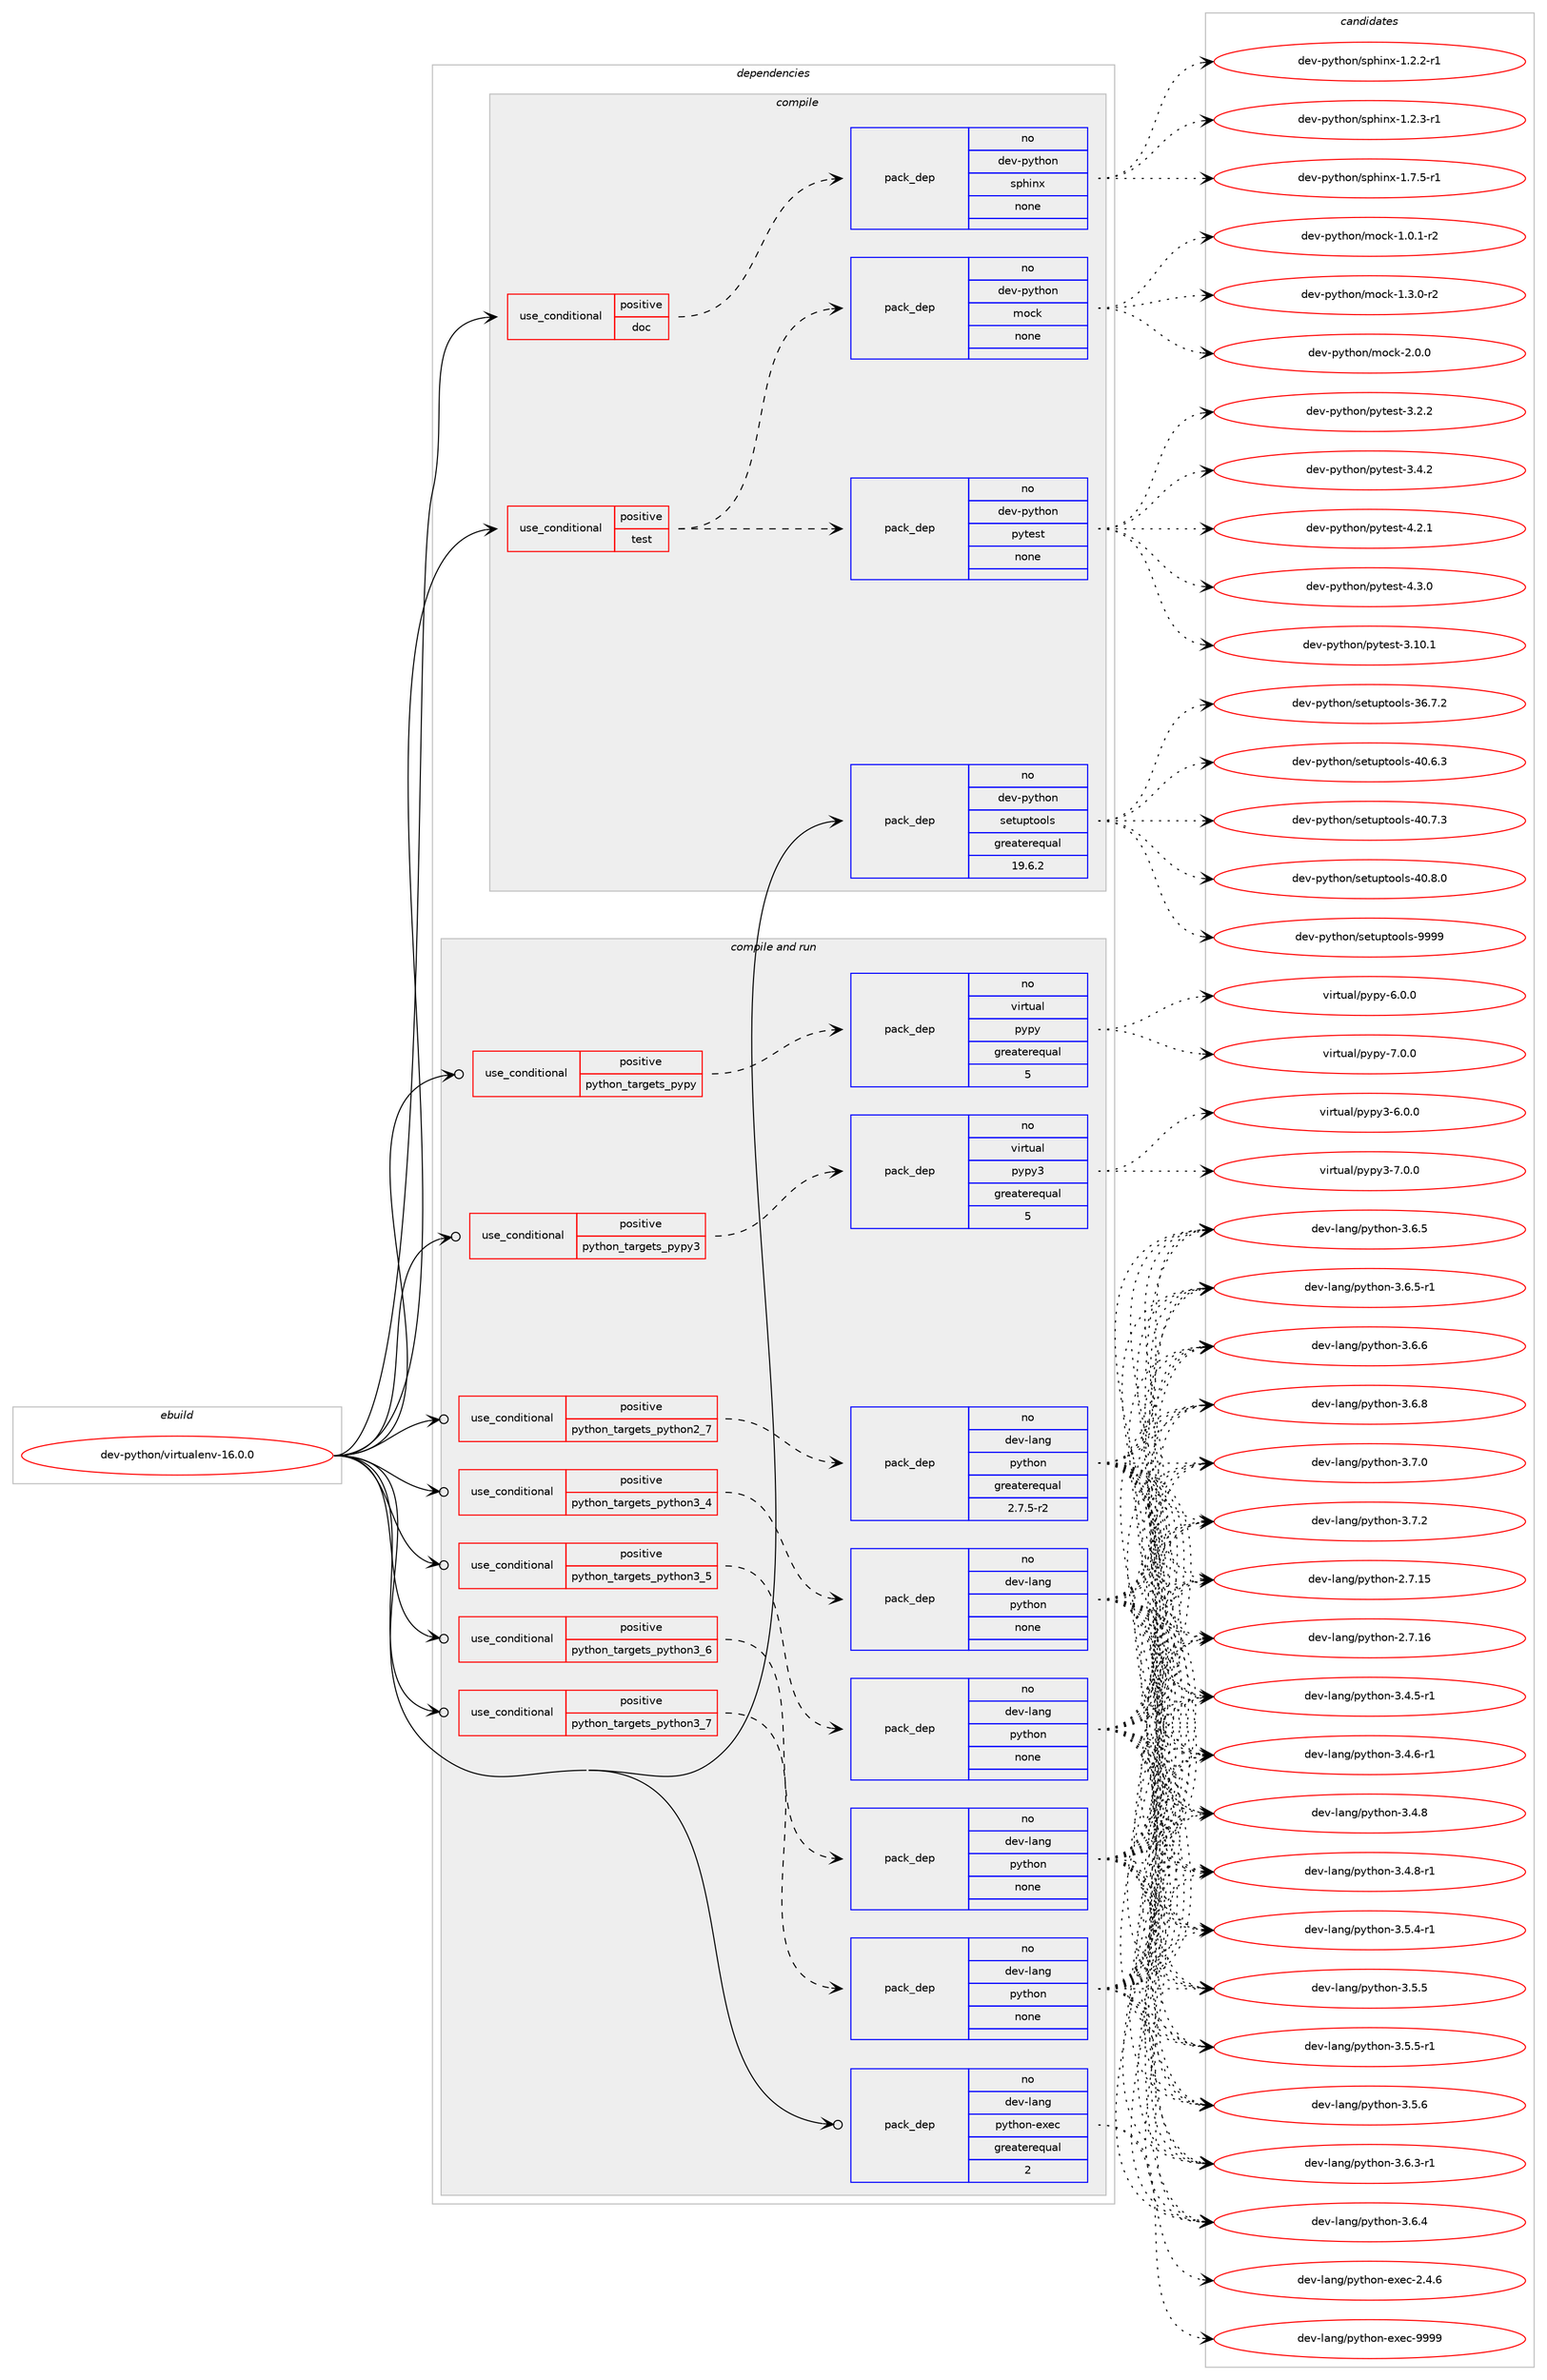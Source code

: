 digraph prolog {

# *************
# Graph options
# *************

newrank=true;
concentrate=true;
compound=true;
graph [rankdir=LR,fontname=Helvetica,fontsize=10,ranksep=1.5];#, ranksep=2.5, nodesep=0.2];
edge  [arrowhead=vee];
node  [fontname=Helvetica,fontsize=10];

# **********
# The ebuild
# **********

subgraph cluster_leftcol {
color=gray;
rank=same;
label=<<i>ebuild</i>>;
id [label="dev-python/virtualenv-16.0.0", color=red, width=4, href="../dev-python/virtualenv-16.0.0.svg"];
}

# ****************
# The dependencies
# ****************

subgraph cluster_midcol {
color=gray;
label=<<i>dependencies</i>>;
subgraph cluster_compile {
fillcolor="#eeeeee";
style=filled;
label=<<i>compile</i>>;
subgraph cond386501 {
dependency1447057 [label=<<TABLE BORDER="0" CELLBORDER="1" CELLSPACING="0" CELLPADDING="4"><TR><TD ROWSPAN="3" CELLPADDING="10">use_conditional</TD></TR><TR><TD>positive</TD></TR><TR><TD>doc</TD></TR></TABLE>>, shape=none, color=red];
subgraph pack1037186 {
dependency1447058 [label=<<TABLE BORDER="0" CELLBORDER="1" CELLSPACING="0" CELLPADDING="4" WIDTH="220"><TR><TD ROWSPAN="6" CELLPADDING="30">pack_dep</TD></TR><TR><TD WIDTH="110">no</TD></TR><TR><TD>dev-python</TD></TR><TR><TD>sphinx</TD></TR><TR><TD>none</TD></TR><TR><TD></TD></TR></TABLE>>, shape=none, color=blue];
}
dependency1447057:e -> dependency1447058:w [weight=20,style="dashed",arrowhead="vee"];
}
id:e -> dependency1447057:w [weight=20,style="solid",arrowhead="vee"];
subgraph cond386502 {
dependency1447059 [label=<<TABLE BORDER="0" CELLBORDER="1" CELLSPACING="0" CELLPADDING="4"><TR><TD ROWSPAN="3" CELLPADDING="10">use_conditional</TD></TR><TR><TD>positive</TD></TR><TR><TD>test</TD></TR></TABLE>>, shape=none, color=red];
subgraph pack1037187 {
dependency1447060 [label=<<TABLE BORDER="0" CELLBORDER="1" CELLSPACING="0" CELLPADDING="4" WIDTH="220"><TR><TD ROWSPAN="6" CELLPADDING="30">pack_dep</TD></TR><TR><TD WIDTH="110">no</TD></TR><TR><TD>dev-python</TD></TR><TR><TD>mock</TD></TR><TR><TD>none</TD></TR><TR><TD></TD></TR></TABLE>>, shape=none, color=blue];
}
dependency1447059:e -> dependency1447060:w [weight=20,style="dashed",arrowhead="vee"];
subgraph pack1037188 {
dependency1447061 [label=<<TABLE BORDER="0" CELLBORDER="1" CELLSPACING="0" CELLPADDING="4" WIDTH="220"><TR><TD ROWSPAN="6" CELLPADDING="30">pack_dep</TD></TR><TR><TD WIDTH="110">no</TD></TR><TR><TD>dev-python</TD></TR><TR><TD>pytest</TD></TR><TR><TD>none</TD></TR><TR><TD></TD></TR></TABLE>>, shape=none, color=blue];
}
dependency1447059:e -> dependency1447061:w [weight=20,style="dashed",arrowhead="vee"];
}
id:e -> dependency1447059:w [weight=20,style="solid",arrowhead="vee"];
subgraph pack1037189 {
dependency1447062 [label=<<TABLE BORDER="0" CELLBORDER="1" CELLSPACING="0" CELLPADDING="4" WIDTH="220"><TR><TD ROWSPAN="6" CELLPADDING="30">pack_dep</TD></TR><TR><TD WIDTH="110">no</TD></TR><TR><TD>dev-python</TD></TR><TR><TD>setuptools</TD></TR><TR><TD>greaterequal</TD></TR><TR><TD>19.6.2</TD></TR></TABLE>>, shape=none, color=blue];
}
id:e -> dependency1447062:w [weight=20,style="solid",arrowhead="vee"];
}
subgraph cluster_compileandrun {
fillcolor="#eeeeee";
style=filled;
label=<<i>compile and run</i>>;
subgraph cond386503 {
dependency1447063 [label=<<TABLE BORDER="0" CELLBORDER="1" CELLSPACING="0" CELLPADDING="4"><TR><TD ROWSPAN="3" CELLPADDING="10">use_conditional</TD></TR><TR><TD>positive</TD></TR><TR><TD>python_targets_pypy</TD></TR></TABLE>>, shape=none, color=red];
subgraph pack1037190 {
dependency1447064 [label=<<TABLE BORDER="0" CELLBORDER="1" CELLSPACING="0" CELLPADDING="4" WIDTH="220"><TR><TD ROWSPAN="6" CELLPADDING="30">pack_dep</TD></TR><TR><TD WIDTH="110">no</TD></TR><TR><TD>virtual</TD></TR><TR><TD>pypy</TD></TR><TR><TD>greaterequal</TD></TR><TR><TD>5</TD></TR></TABLE>>, shape=none, color=blue];
}
dependency1447063:e -> dependency1447064:w [weight=20,style="dashed",arrowhead="vee"];
}
id:e -> dependency1447063:w [weight=20,style="solid",arrowhead="odotvee"];
subgraph cond386504 {
dependency1447065 [label=<<TABLE BORDER="0" CELLBORDER="1" CELLSPACING="0" CELLPADDING="4"><TR><TD ROWSPAN="3" CELLPADDING="10">use_conditional</TD></TR><TR><TD>positive</TD></TR><TR><TD>python_targets_pypy3</TD></TR></TABLE>>, shape=none, color=red];
subgraph pack1037191 {
dependency1447066 [label=<<TABLE BORDER="0" CELLBORDER="1" CELLSPACING="0" CELLPADDING="4" WIDTH="220"><TR><TD ROWSPAN="6" CELLPADDING="30">pack_dep</TD></TR><TR><TD WIDTH="110">no</TD></TR><TR><TD>virtual</TD></TR><TR><TD>pypy3</TD></TR><TR><TD>greaterequal</TD></TR><TR><TD>5</TD></TR></TABLE>>, shape=none, color=blue];
}
dependency1447065:e -> dependency1447066:w [weight=20,style="dashed",arrowhead="vee"];
}
id:e -> dependency1447065:w [weight=20,style="solid",arrowhead="odotvee"];
subgraph cond386505 {
dependency1447067 [label=<<TABLE BORDER="0" CELLBORDER="1" CELLSPACING="0" CELLPADDING="4"><TR><TD ROWSPAN="3" CELLPADDING="10">use_conditional</TD></TR><TR><TD>positive</TD></TR><TR><TD>python_targets_python2_7</TD></TR></TABLE>>, shape=none, color=red];
subgraph pack1037192 {
dependency1447068 [label=<<TABLE BORDER="0" CELLBORDER="1" CELLSPACING="0" CELLPADDING="4" WIDTH="220"><TR><TD ROWSPAN="6" CELLPADDING="30">pack_dep</TD></TR><TR><TD WIDTH="110">no</TD></TR><TR><TD>dev-lang</TD></TR><TR><TD>python</TD></TR><TR><TD>greaterequal</TD></TR><TR><TD>2.7.5-r2</TD></TR></TABLE>>, shape=none, color=blue];
}
dependency1447067:e -> dependency1447068:w [weight=20,style="dashed",arrowhead="vee"];
}
id:e -> dependency1447067:w [weight=20,style="solid",arrowhead="odotvee"];
subgraph cond386506 {
dependency1447069 [label=<<TABLE BORDER="0" CELLBORDER="1" CELLSPACING="0" CELLPADDING="4"><TR><TD ROWSPAN="3" CELLPADDING="10">use_conditional</TD></TR><TR><TD>positive</TD></TR><TR><TD>python_targets_python3_4</TD></TR></TABLE>>, shape=none, color=red];
subgraph pack1037193 {
dependency1447070 [label=<<TABLE BORDER="0" CELLBORDER="1" CELLSPACING="0" CELLPADDING="4" WIDTH="220"><TR><TD ROWSPAN="6" CELLPADDING="30">pack_dep</TD></TR><TR><TD WIDTH="110">no</TD></TR><TR><TD>dev-lang</TD></TR><TR><TD>python</TD></TR><TR><TD>none</TD></TR><TR><TD></TD></TR></TABLE>>, shape=none, color=blue];
}
dependency1447069:e -> dependency1447070:w [weight=20,style="dashed",arrowhead="vee"];
}
id:e -> dependency1447069:w [weight=20,style="solid",arrowhead="odotvee"];
subgraph cond386507 {
dependency1447071 [label=<<TABLE BORDER="0" CELLBORDER="1" CELLSPACING="0" CELLPADDING="4"><TR><TD ROWSPAN="3" CELLPADDING="10">use_conditional</TD></TR><TR><TD>positive</TD></TR><TR><TD>python_targets_python3_5</TD></TR></TABLE>>, shape=none, color=red];
subgraph pack1037194 {
dependency1447072 [label=<<TABLE BORDER="0" CELLBORDER="1" CELLSPACING="0" CELLPADDING="4" WIDTH="220"><TR><TD ROWSPAN="6" CELLPADDING="30">pack_dep</TD></TR><TR><TD WIDTH="110">no</TD></TR><TR><TD>dev-lang</TD></TR><TR><TD>python</TD></TR><TR><TD>none</TD></TR><TR><TD></TD></TR></TABLE>>, shape=none, color=blue];
}
dependency1447071:e -> dependency1447072:w [weight=20,style="dashed",arrowhead="vee"];
}
id:e -> dependency1447071:w [weight=20,style="solid",arrowhead="odotvee"];
subgraph cond386508 {
dependency1447073 [label=<<TABLE BORDER="0" CELLBORDER="1" CELLSPACING="0" CELLPADDING="4"><TR><TD ROWSPAN="3" CELLPADDING="10">use_conditional</TD></TR><TR><TD>positive</TD></TR><TR><TD>python_targets_python3_6</TD></TR></TABLE>>, shape=none, color=red];
subgraph pack1037195 {
dependency1447074 [label=<<TABLE BORDER="0" CELLBORDER="1" CELLSPACING="0" CELLPADDING="4" WIDTH="220"><TR><TD ROWSPAN="6" CELLPADDING="30">pack_dep</TD></TR><TR><TD WIDTH="110">no</TD></TR><TR><TD>dev-lang</TD></TR><TR><TD>python</TD></TR><TR><TD>none</TD></TR><TR><TD></TD></TR></TABLE>>, shape=none, color=blue];
}
dependency1447073:e -> dependency1447074:w [weight=20,style="dashed",arrowhead="vee"];
}
id:e -> dependency1447073:w [weight=20,style="solid",arrowhead="odotvee"];
subgraph cond386509 {
dependency1447075 [label=<<TABLE BORDER="0" CELLBORDER="1" CELLSPACING="0" CELLPADDING="4"><TR><TD ROWSPAN="3" CELLPADDING="10">use_conditional</TD></TR><TR><TD>positive</TD></TR><TR><TD>python_targets_python3_7</TD></TR></TABLE>>, shape=none, color=red];
subgraph pack1037196 {
dependency1447076 [label=<<TABLE BORDER="0" CELLBORDER="1" CELLSPACING="0" CELLPADDING="4" WIDTH="220"><TR><TD ROWSPAN="6" CELLPADDING="30">pack_dep</TD></TR><TR><TD WIDTH="110">no</TD></TR><TR><TD>dev-lang</TD></TR><TR><TD>python</TD></TR><TR><TD>none</TD></TR><TR><TD></TD></TR></TABLE>>, shape=none, color=blue];
}
dependency1447075:e -> dependency1447076:w [weight=20,style="dashed",arrowhead="vee"];
}
id:e -> dependency1447075:w [weight=20,style="solid",arrowhead="odotvee"];
subgraph pack1037197 {
dependency1447077 [label=<<TABLE BORDER="0" CELLBORDER="1" CELLSPACING="0" CELLPADDING="4" WIDTH="220"><TR><TD ROWSPAN="6" CELLPADDING="30">pack_dep</TD></TR><TR><TD WIDTH="110">no</TD></TR><TR><TD>dev-lang</TD></TR><TR><TD>python-exec</TD></TR><TR><TD>greaterequal</TD></TR><TR><TD>2</TD></TR></TABLE>>, shape=none, color=blue];
}
id:e -> dependency1447077:w [weight=20,style="solid",arrowhead="odotvee"];
}
subgraph cluster_run {
fillcolor="#eeeeee";
style=filled;
label=<<i>run</i>>;
}
}

# **************
# The candidates
# **************

subgraph cluster_choices {
rank=same;
color=gray;
label=<<i>candidates</i>>;

subgraph choice1037186 {
color=black;
nodesep=1;
choice10010111845112121116104111110471151121041051101204549465046504511449 [label="dev-python/sphinx-1.2.2-r1", color=red, width=4,href="../dev-python/sphinx-1.2.2-r1.svg"];
choice10010111845112121116104111110471151121041051101204549465046514511449 [label="dev-python/sphinx-1.2.3-r1", color=red, width=4,href="../dev-python/sphinx-1.2.3-r1.svg"];
choice10010111845112121116104111110471151121041051101204549465546534511449 [label="dev-python/sphinx-1.7.5-r1", color=red, width=4,href="../dev-python/sphinx-1.7.5-r1.svg"];
dependency1447058:e -> choice10010111845112121116104111110471151121041051101204549465046504511449:w [style=dotted,weight="100"];
dependency1447058:e -> choice10010111845112121116104111110471151121041051101204549465046514511449:w [style=dotted,weight="100"];
dependency1447058:e -> choice10010111845112121116104111110471151121041051101204549465546534511449:w [style=dotted,weight="100"];
}
subgraph choice1037187 {
color=black;
nodesep=1;
choice1001011184511212111610411111047109111991074549464846494511450 [label="dev-python/mock-1.0.1-r2", color=red, width=4,href="../dev-python/mock-1.0.1-r2.svg"];
choice1001011184511212111610411111047109111991074549465146484511450 [label="dev-python/mock-1.3.0-r2", color=red, width=4,href="../dev-python/mock-1.3.0-r2.svg"];
choice100101118451121211161041111104710911199107455046484648 [label="dev-python/mock-2.0.0", color=red, width=4,href="../dev-python/mock-2.0.0.svg"];
dependency1447060:e -> choice1001011184511212111610411111047109111991074549464846494511450:w [style=dotted,weight="100"];
dependency1447060:e -> choice1001011184511212111610411111047109111991074549465146484511450:w [style=dotted,weight="100"];
dependency1447060:e -> choice100101118451121211161041111104710911199107455046484648:w [style=dotted,weight="100"];
}
subgraph choice1037188 {
color=black;
nodesep=1;
choice100101118451121211161041111104711212111610111511645514649484649 [label="dev-python/pytest-3.10.1", color=red, width=4,href="../dev-python/pytest-3.10.1.svg"];
choice1001011184511212111610411111047112121116101115116455146504650 [label="dev-python/pytest-3.2.2", color=red, width=4,href="../dev-python/pytest-3.2.2.svg"];
choice1001011184511212111610411111047112121116101115116455146524650 [label="dev-python/pytest-3.4.2", color=red, width=4,href="../dev-python/pytest-3.4.2.svg"];
choice1001011184511212111610411111047112121116101115116455246504649 [label="dev-python/pytest-4.2.1", color=red, width=4,href="../dev-python/pytest-4.2.1.svg"];
choice1001011184511212111610411111047112121116101115116455246514648 [label="dev-python/pytest-4.3.0", color=red, width=4,href="../dev-python/pytest-4.3.0.svg"];
dependency1447061:e -> choice100101118451121211161041111104711212111610111511645514649484649:w [style=dotted,weight="100"];
dependency1447061:e -> choice1001011184511212111610411111047112121116101115116455146504650:w [style=dotted,weight="100"];
dependency1447061:e -> choice1001011184511212111610411111047112121116101115116455146524650:w [style=dotted,weight="100"];
dependency1447061:e -> choice1001011184511212111610411111047112121116101115116455246504649:w [style=dotted,weight="100"];
dependency1447061:e -> choice1001011184511212111610411111047112121116101115116455246514648:w [style=dotted,weight="100"];
}
subgraph choice1037189 {
color=black;
nodesep=1;
choice100101118451121211161041111104711510111611711211611111110811545515446554650 [label="dev-python/setuptools-36.7.2", color=red, width=4,href="../dev-python/setuptools-36.7.2.svg"];
choice100101118451121211161041111104711510111611711211611111110811545524846544651 [label="dev-python/setuptools-40.6.3", color=red, width=4,href="../dev-python/setuptools-40.6.3.svg"];
choice100101118451121211161041111104711510111611711211611111110811545524846554651 [label="dev-python/setuptools-40.7.3", color=red, width=4,href="../dev-python/setuptools-40.7.3.svg"];
choice100101118451121211161041111104711510111611711211611111110811545524846564648 [label="dev-python/setuptools-40.8.0", color=red, width=4,href="../dev-python/setuptools-40.8.0.svg"];
choice10010111845112121116104111110471151011161171121161111111081154557575757 [label="dev-python/setuptools-9999", color=red, width=4,href="../dev-python/setuptools-9999.svg"];
dependency1447062:e -> choice100101118451121211161041111104711510111611711211611111110811545515446554650:w [style=dotted,weight="100"];
dependency1447062:e -> choice100101118451121211161041111104711510111611711211611111110811545524846544651:w [style=dotted,weight="100"];
dependency1447062:e -> choice100101118451121211161041111104711510111611711211611111110811545524846554651:w [style=dotted,weight="100"];
dependency1447062:e -> choice100101118451121211161041111104711510111611711211611111110811545524846564648:w [style=dotted,weight="100"];
dependency1447062:e -> choice10010111845112121116104111110471151011161171121161111111081154557575757:w [style=dotted,weight="100"];
}
subgraph choice1037190 {
color=black;
nodesep=1;
choice1181051141161179710847112121112121455446484648 [label="virtual/pypy-6.0.0", color=red, width=4,href="../virtual/pypy-6.0.0.svg"];
choice1181051141161179710847112121112121455546484648 [label="virtual/pypy-7.0.0", color=red, width=4,href="../virtual/pypy-7.0.0.svg"];
dependency1447064:e -> choice1181051141161179710847112121112121455446484648:w [style=dotted,weight="100"];
dependency1447064:e -> choice1181051141161179710847112121112121455546484648:w [style=dotted,weight="100"];
}
subgraph choice1037191 {
color=black;
nodesep=1;
choice118105114116117971084711212111212151455446484648 [label="virtual/pypy3-6.0.0", color=red, width=4,href="../virtual/pypy3-6.0.0.svg"];
choice118105114116117971084711212111212151455546484648 [label="virtual/pypy3-7.0.0", color=red, width=4,href="../virtual/pypy3-7.0.0.svg"];
dependency1447066:e -> choice118105114116117971084711212111212151455446484648:w [style=dotted,weight="100"];
dependency1447066:e -> choice118105114116117971084711212111212151455546484648:w [style=dotted,weight="100"];
}
subgraph choice1037192 {
color=black;
nodesep=1;
choice10010111845108971101034711212111610411111045504655464953 [label="dev-lang/python-2.7.15", color=red, width=4,href="../dev-lang/python-2.7.15.svg"];
choice10010111845108971101034711212111610411111045504655464954 [label="dev-lang/python-2.7.16", color=red, width=4,href="../dev-lang/python-2.7.16.svg"];
choice1001011184510897110103471121211161041111104551465246534511449 [label="dev-lang/python-3.4.5-r1", color=red, width=4,href="../dev-lang/python-3.4.5-r1.svg"];
choice1001011184510897110103471121211161041111104551465246544511449 [label="dev-lang/python-3.4.6-r1", color=red, width=4,href="../dev-lang/python-3.4.6-r1.svg"];
choice100101118451089711010347112121116104111110455146524656 [label="dev-lang/python-3.4.8", color=red, width=4,href="../dev-lang/python-3.4.8.svg"];
choice1001011184510897110103471121211161041111104551465246564511449 [label="dev-lang/python-3.4.8-r1", color=red, width=4,href="../dev-lang/python-3.4.8-r1.svg"];
choice1001011184510897110103471121211161041111104551465346524511449 [label="dev-lang/python-3.5.4-r1", color=red, width=4,href="../dev-lang/python-3.5.4-r1.svg"];
choice100101118451089711010347112121116104111110455146534653 [label="dev-lang/python-3.5.5", color=red, width=4,href="../dev-lang/python-3.5.5.svg"];
choice1001011184510897110103471121211161041111104551465346534511449 [label="dev-lang/python-3.5.5-r1", color=red, width=4,href="../dev-lang/python-3.5.5-r1.svg"];
choice100101118451089711010347112121116104111110455146534654 [label="dev-lang/python-3.5.6", color=red, width=4,href="../dev-lang/python-3.5.6.svg"];
choice1001011184510897110103471121211161041111104551465446514511449 [label="dev-lang/python-3.6.3-r1", color=red, width=4,href="../dev-lang/python-3.6.3-r1.svg"];
choice100101118451089711010347112121116104111110455146544652 [label="dev-lang/python-3.6.4", color=red, width=4,href="../dev-lang/python-3.6.4.svg"];
choice100101118451089711010347112121116104111110455146544653 [label="dev-lang/python-3.6.5", color=red, width=4,href="../dev-lang/python-3.6.5.svg"];
choice1001011184510897110103471121211161041111104551465446534511449 [label="dev-lang/python-3.6.5-r1", color=red, width=4,href="../dev-lang/python-3.6.5-r1.svg"];
choice100101118451089711010347112121116104111110455146544654 [label="dev-lang/python-3.6.6", color=red, width=4,href="../dev-lang/python-3.6.6.svg"];
choice100101118451089711010347112121116104111110455146544656 [label="dev-lang/python-3.6.8", color=red, width=4,href="../dev-lang/python-3.6.8.svg"];
choice100101118451089711010347112121116104111110455146554648 [label="dev-lang/python-3.7.0", color=red, width=4,href="../dev-lang/python-3.7.0.svg"];
choice100101118451089711010347112121116104111110455146554650 [label="dev-lang/python-3.7.2", color=red, width=4,href="../dev-lang/python-3.7.2.svg"];
dependency1447068:e -> choice10010111845108971101034711212111610411111045504655464953:w [style=dotted,weight="100"];
dependency1447068:e -> choice10010111845108971101034711212111610411111045504655464954:w [style=dotted,weight="100"];
dependency1447068:e -> choice1001011184510897110103471121211161041111104551465246534511449:w [style=dotted,weight="100"];
dependency1447068:e -> choice1001011184510897110103471121211161041111104551465246544511449:w [style=dotted,weight="100"];
dependency1447068:e -> choice100101118451089711010347112121116104111110455146524656:w [style=dotted,weight="100"];
dependency1447068:e -> choice1001011184510897110103471121211161041111104551465246564511449:w [style=dotted,weight="100"];
dependency1447068:e -> choice1001011184510897110103471121211161041111104551465346524511449:w [style=dotted,weight="100"];
dependency1447068:e -> choice100101118451089711010347112121116104111110455146534653:w [style=dotted,weight="100"];
dependency1447068:e -> choice1001011184510897110103471121211161041111104551465346534511449:w [style=dotted,weight="100"];
dependency1447068:e -> choice100101118451089711010347112121116104111110455146534654:w [style=dotted,weight="100"];
dependency1447068:e -> choice1001011184510897110103471121211161041111104551465446514511449:w [style=dotted,weight="100"];
dependency1447068:e -> choice100101118451089711010347112121116104111110455146544652:w [style=dotted,weight="100"];
dependency1447068:e -> choice100101118451089711010347112121116104111110455146544653:w [style=dotted,weight="100"];
dependency1447068:e -> choice1001011184510897110103471121211161041111104551465446534511449:w [style=dotted,weight="100"];
dependency1447068:e -> choice100101118451089711010347112121116104111110455146544654:w [style=dotted,weight="100"];
dependency1447068:e -> choice100101118451089711010347112121116104111110455146544656:w [style=dotted,weight="100"];
dependency1447068:e -> choice100101118451089711010347112121116104111110455146554648:w [style=dotted,weight="100"];
dependency1447068:e -> choice100101118451089711010347112121116104111110455146554650:w [style=dotted,weight="100"];
}
subgraph choice1037193 {
color=black;
nodesep=1;
choice10010111845108971101034711212111610411111045504655464953 [label="dev-lang/python-2.7.15", color=red, width=4,href="../dev-lang/python-2.7.15.svg"];
choice10010111845108971101034711212111610411111045504655464954 [label="dev-lang/python-2.7.16", color=red, width=4,href="../dev-lang/python-2.7.16.svg"];
choice1001011184510897110103471121211161041111104551465246534511449 [label="dev-lang/python-3.4.5-r1", color=red, width=4,href="../dev-lang/python-3.4.5-r1.svg"];
choice1001011184510897110103471121211161041111104551465246544511449 [label="dev-lang/python-3.4.6-r1", color=red, width=4,href="../dev-lang/python-3.4.6-r1.svg"];
choice100101118451089711010347112121116104111110455146524656 [label="dev-lang/python-3.4.8", color=red, width=4,href="../dev-lang/python-3.4.8.svg"];
choice1001011184510897110103471121211161041111104551465246564511449 [label="dev-lang/python-3.4.8-r1", color=red, width=4,href="../dev-lang/python-3.4.8-r1.svg"];
choice1001011184510897110103471121211161041111104551465346524511449 [label="dev-lang/python-3.5.4-r1", color=red, width=4,href="../dev-lang/python-3.5.4-r1.svg"];
choice100101118451089711010347112121116104111110455146534653 [label="dev-lang/python-3.5.5", color=red, width=4,href="../dev-lang/python-3.5.5.svg"];
choice1001011184510897110103471121211161041111104551465346534511449 [label="dev-lang/python-3.5.5-r1", color=red, width=4,href="../dev-lang/python-3.5.5-r1.svg"];
choice100101118451089711010347112121116104111110455146534654 [label="dev-lang/python-3.5.6", color=red, width=4,href="../dev-lang/python-3.5.6.svg"];
choice1001011184510897110103471121211161041111104551465446514511449 [label="dev-lang/python-3.6.3-r1", color=red, width=4,href="../dev-lang/python-3.6.3-r1.svg"];
choice100101118451089711010347112121116104111110455146544652 [label="dev-lang/python-3.6.4", color=red, width=4,href="../dev-lang/python-3.6.4.svg"];
choice100101118451089711010347112121116104111110455146544653 [label="dev-lang/python-3.6.5", color=red, width=4,href="../dev-lang/python-3.6.5.svg"];
choice1001011184510897110103471121211161041111104551465446534511449 [label="dev-lang/python-3.6.5-r1", color=red, width=4,href="../dev-lang/python-3.6.5-r1.svg"];
choice100101118451089711010347112121116104111110455146544654 [label="dev-lang/python-3.6.6", color=red, width=4,href="../dev-lang/python-3.6.6.svg"];
choice100101118451089711010347112121116104111110455146544656 [label="dev-lang/python-3.6.8", color=red, width=4,href="../dev-lang/python-3.6.8.svg"];
choice100101118451089711010347112121116104111110455146554648 [label="dev-lang/python-3.7.0", color=red, width=4,href="../dev-lang/python-3.7.0.svg"];
choice100101118451089711010347112121116104111110455146554650 [label="dev-lang/python-3.7.2", color=red, width=4,href="../dev-lang/python-3.7.2.svg"];
dependency1447070:e -> choice10010111845108971101034711212111610411111045504655464953:w [style=dotted,weight="100"];
dependency1447070:e -> choice10010111845108971101034711212111610411111045504655464954:w [style=dotted,weight="100"];
dependency1447070:e -> choice1001011184510897110103471121211161041111104551465246534511449:w [style=dotted,weight="100"];
dependency1447070:e -> choice1001011184510897110103471121211161041111104551465246544511449:w [style=dotted,weight="100"];
dependency1447070:e -> choice100101118451089711010347112121116104111110455146524656:w [style=dotted,weight="100"];
dependency1447070:e -> choice1001011184510897110103471121211161041111104551465246564511449:w [style=dotted,weight="100"];
dependency1447070:e -> choice1001011184510897110103471121211161041111104551465346524511449:w [style=dotted,weight="100"];
dependency1447070:e -> choice100101118451089711010347112121116104111110455146534653:w [style=dotted,weight="100"];
dependency1447070:e -> choice1001011184510897110103471121211161041111104551465346534511449:w [style=dotted,weight="100"];
dependency1447070:e -> choice100101118451089711010347112121116104111110455146534654:w [style=dotted,weight="100"];
dependency1447070:e -> choice1001011184510897110103471121211161041111104551465446514511449:w [style=dotted,weight="100"];
dependency1447070:e -> choice100101118451089711010347112121116104111110455146544652:w [style=dotted,weight="100"];
dependency1447070:e -> choice100101118451089711010347112121116104111110455146544653:w [style=dotted,weight="100"];
dependency1447070:e -> choice1001011184510897110103471121211161041111104551465446534511449:w [style=dotted,weight="100"];
dependency1447070:e -> choice100101118451089711010347112121116104111110455146544654:w [style=dotted,weight="100"];
dependency1447070:e -> choice100101118451089711010347112121116104111110455146544656:w [style=dotted,weight="100"];
dependency1447070:e -> choice100101118451089711010347112121116104111110455146554648:w [style=dotted,weight="100"];
dependency1447070:e -> choice100101118451089711010347112121116104111110455146554650:w [style=dotted,weight="100"];
}
subgraph choice1037194 {
color=black;
nodesep=1;
choice10010111845108971101034711212111610411111045504655464953 [label="dev-lang/python-2.7.15", color=red, width=4,href="../dev-lang/python-2.7.15.svg"];
choice10010111845108971101034711212111610411111045504655464954 [label="dev-lang/python-2.7.16", color=red, width=4,href="../dev-lang/python-2.7.16.svg"];
choice1001011184510897110103471121211161041111104551465246534511449 [label="dev-lang/python-3.4.5-r1", color=red, width=4,href="../dev-lang/python-3.4.5-r1.svg"];
choice1001011184510897110103471121211161041111104551465246544511449 [label="dev-lang/python-3.4.6-r1", color=red, width=4,href="../dev-lang/python-3.4.6-r1.svg"];
choice100101118451089711010347112121116104111110455146524656 [label="dev-lang/python-3.4.8", color=red, width=4,href="../dev-lang/python-3.4.8.svg"];
choice1001011184510897110103471121211161041111104551465246564511449 [label="dev-lang/python-3.4.8-r1", color=red, width=4,href="../dev-lang/python-3.4.8-r1.svg"];
choice1001011184510897110103471121211161041111104551465346524511449 [label="dev-lang/python-3.5.4-r1", color=red, width=4,href="../dev-lang/python-3.5.4-r1.svg"];
choice100101118451089711010347112121116104111110455146534653 [label="dev-lang/python-3.5.5", color=red, width=4,href="../dev-lang/python-3.5.5.svg"];
choice1001011184510897110103471121211161041111104551465346534511449 [label="dev-lang/python-3.5.5-r1", color=red, width=4,href="../dev-lang/python-3.5.5-r1.svg"];
choice100101118451089711010347112121116104111110455146534654 [label="dev-lang/python-3.5.6", color=red, width=4,href="../dev-lang/python-3.5.6.svg"];
choice1001011184510897110103471121211161041111104551465446514511449 [label="dev-lang/python-3.6.3-r1", color=red, width=4,href="../dev-lang/python-3.6.3-r1.svg"];
choice100101118451089711010347112121116104111110455146544652 [label="dev-lang/python-3.6.4", color=red, width=4,href="../dev-lang/python-3.6.4.svg"];
choice100101118451089711010347112121116104111110455146544653 [label="dev-lang/python-3.6.5", color=red, width=4,href="../dev-lang/python-3.6.5.svg"];
choice1001011184510897110103471121211161041111104551465446534511449 [label="dev-lang/python-3.6.5-r1", color=red, width=4,href="../dev-lang/python-3.6.5-r1.svg"];
choice100101118451089711010347112121116104111110455146544654 [label="dev-lang/python-3.6.6", color=red, width=4,href="../dev-lang/python-3.6.6.svg"];
choice100101118451089711010347112121116104111110455146544656 [label="dev-lang/python-3.6.8", color=red, width=4,href="../dev-lang/python-3.6.8.svg"];
choice100101118451089711010347112121116104111110455146554648 [label="dev-lang/python-3.7.0", color=red, width=4,href="../dev-lang/python-3.7.0.svg"];
choice100101118451089711010347112121116104111110455146554650 [label="dev-lang/python-3.7.2", color=red, width=4,href="../dev-lang/python-3.7.2.svg"];
dependency1447072:e -> choice10010111845108971101034711212111610411111045504655464953:w [style=dotted,weight="100"];
dependency1447072:e -> choice10010111845108971101034711212111610411111045504655464954:w [style=dotted,weight="100"];
dependency1447072:e -> choice1001011184510897110103471121211161041111104551465246534511449:w [style=dotted,weight="100"];
dependency1447072:e -> choice1001011184510897110103471121211161041111104551465246544511449:w [style=dotted,weight="100"];
dependency1447072:e -> choice100101118451089711010347112121116104111110455146524656:w [style=dotted,weight="100"];
dependency1447072:e -> choice1001011184510897110103471121211161041111104551465246564511449:w [style=dotted,weight="100"];
dependency1447072:e -> choice1001011184510897110103471121211161041111104551465346524511449:w [style=dotted,weight="100"];
dependency1447072:e -> choice100101118451089711010347112121116104111110455146534653:w [style=dotted,weight="100"];
dependency1447072:e -> choice1001011184510897110103471121211161041111104551465346534511449:w [style=dotted,weight="100"];
dependency1447072:e -> choice100101118451089711010347112121116104111110455146534654:w [style=dotted,weight="100"];
dependency1447072:e -> choice1001011184510897110103471121211161041111104551465446514511449:w [style=dotted,weight="100"];
dependency1447072:e -> choice100101118451089711010347112121116104111110455146544652:w [style=dotted,weight="100"];
dependency1447072:e -> choice100101118451089711010347112121116104111110455146544653:w [style=dotted,weight="100"];
dependency1447072:e -> choice1001011184510897110103471121211161041111104551465446534511449:w [style=dotted,weight="100"];
dependency1447072:e -> choice100101118451089711010347112121116104111110455146544654:w [style=dotted,weight="100"];
dependency1447072:e -> choice100101118451089711010347112121116104111110455146544656:w [style=dotted,weight="100"];
dependency1447072:e -> choice100101118451089711010347112121116104111110455146554648:w [style=dotted,weight="100"];
dependency1447072:e -> choice100101118451089711010347112121116104111110455146554650:w [style=dotted,weight="100"];
}
subgraph choice1037195 {
color=black;
nodesep=1;
choice10010111845108971101034711212111610411111045504655464953 [label="dev-lang/python-2.7.15", color=red, width=4,href="../dev-lang/python-2.7.15.svg"];
choice10010111845108971101034711212111610411111045504655464954 [label="dev-lang/python-2.7.16", color=red, width=4,href="../dev-lang/python-2.7.16.svg"];
choice1001011184510897110103471121211161041111104551465246534511449 [label="dev-lang/python-3.4.5-r1", color=red, width=4,href="../dev-lang/python-3.4.5-r1.svg"];
choice1001011184510897110103471121211161041111104551465246544511449 [label="dev-lang/python-3.4.6-r1", color=red, width=4,href="../dev-lang/python-3.4.6-r1.svg"];
choice100101118451089711010347112121116104111110455146524656 [label="dev-lang/python-3.4.8", color=red, width=4,href="../dev-lang/python-3.4.8.svg"];
choice1001011184510897110103471121211161041111104551465246564511449 [label="dev-lang/python-3.4.8-r1", color=red, width=4,href="../dev-lang/python-3.4.8-r1.svg"];
choice1001011184510897110103471121211161041111104551465346524511449 [label="dev-lang/python-3.5.4-r1", color=red, width=4,href="../dev-lang/python-3.5.4-r1.svg"];
choice100101118451089711010347112121116104111110455146534653 [label="dev-lang/python-3.5.5", color=red, width=4,href="../dev-lang/python-3.5.5.svg"];
choice1001011184510897110103471121211161041111104551465346534511449 [label="dev-lang/python-3.5.5-r1", color=red, width=4,href="../dev-lang/python-3.5.5-r1.svg"];
choice100101118451089711010347112121116104111110455146534654 [label="dev-lang/python-3.5.6", color=red, width=4,href="../dev-lang/python-3.5.6.svg"];
choice1001011184510897110103471121211161041111104551465446514511449 [label="dev-lang/python-3.6.3-r1", color=red, width=4,href="../dev-lang/python-3.6.3-r1.svg"];
choice100101118451089711010347112121116104111110455146544652 [label="dev-lang/python-3.6.4", color=red, width=4,href="../dev-lang/python-3.6.4.svg"];
choice100101118451089711010347112121116104111110455146544653 [label="dev-lang/python-3.6.5", color=red, width=4,href="../dev-lang/python-3.6.5.svg"];
choice1001011184510897110103471121211161041111104551465446534511449 [label="dev-lang/python-3.6.5-r1", color=red, width=4,href="../dev-lang/python-3.6.5-r1.svg"];
choice100101118451089711010347112121116104111110455146544654 [label="dev-lang/python-3.6.6", color=red, width=4,href="../dev-lang/python-3.6.6.svg"];
choice100101118451089711010347112121116104111110455146544656 [label="dev-lang/python-3.6.8", color=red, width=4,href="../dev-lang/python-3.6.8.svg"];
choice100101118451089711010347112121116104111110455146554648 [label="dev-lang/python-3.7.0", color=red, width=4,href="../dev-lang/python-3.7.0.svg"];
choice100101118451089711010347112121116104111110455146554650 [label="dev-lang/python-3.7.2", color=red, width=4,href="../dev-lang/python-3.7.2.svg"];
dependency1447074:e -> choice10010111845108971101034711212111610411111045504655464953:w [style=dotted,weight="100"];
dependency1447074:e -> choice10010111845108971101034711212111610411111045504655464954:w [style=dotted,weight="100"];
dependency1447074:e -> choice1001011184510897110103471121211161041111104551465246534511449:w [style=dotted,weight="100"];
dependency1447074:e -> choice1001011184510897110103471121211161041111104551465246544511449:w [style=dotted,weight="100"];
dependency1447074:e -> choice100101118451089711010347112121116104111110455146524656:w [style=dotted,weight="100"];
dependency1447074:e -> choice1001011184510897110103471121211161041111104551465246564511449:w [style=dotted,weight="100"];
dependency1447074:e -> choice1001011184510897110103471121211161041111104551465346524511449:w [style=dotted,weight="100"];
dependency1447074:e -> choice100101118451089711010347112121116104111110455146534653:w [style=dotted,weight="100"];
dependency1447074:e -> choice1001011184510897110103471121211161041111104551465346534511449:w [style=dotted,weight="100"];
dependency1447074:e -> choice100101118451089711010347112121116104111110455146534654:w [style=dotted,weight="100"];
dependency1447074:e -> choice1001011184510897110103471121211161041111104551465446514511449:w [style=dotted,weight="100"];
dependency1447074:e -> choice100101118451089711010347112121116104111110455146544652:w [style=dotted,weight="100"];
dependency1447074:e -> choice100101118451089711010347112121116104111110455146544653:w [style=dotted,weight="100"];
dependency1447074:e -> choice1001011184510897110103471121211161041111104551465446534511449:w [style=dotted,weight="100"];
dependency1447074:e -> choice100101118451089711010347112121116104111110455146544654:w [style=dotted,weight="100"];
dependency1447074:e -> choice100101118451089711010347112121116104111110455146544656:w [style=dotted,weight="100"];
dependency1447074:e -> choice100101118451089711010347112121116104111110455146554648:w [style=dotted,weight="100"];
dependency1447074:e -> choice100101118451089711010347112121116104111110455146554650:w [style=dotted,weight="100"];
}
subgraph choice1037196 {
color=black;
nodesep=1;
choice10010111845108971101034711212111610411111045504655464953 [label="dev-lang/python-2.7.15", color=red, width=4,href="../dev-lang/python-2.7.15.svg"];
choice10010111845108971101034711212111610411111045504655464954 [label="dev-lang/python-2.7.16", color=red, width=4,href="../dev-lang/python-2.7.16.svg"];
choice1001011184510897110103471121211161041111104551465246534511449 [label="dev-lang/python-3.4.5-r1", color=red, width=4,href="../dev-lang/python-3.4.5-r1.svg"];
choice1001011184510897110103471121211161041111104551465246544511449 [label="dev-lang/python-3.4.6-r1", color=red, width=4,href="../dev-lang/python-3.4.6-r1.svg"];
choice100101118451089711010347112121116104111110455146524656 [label="dev-lang/python-3.4.8", color=red, width=4,href="../dev-lang/python-3.4.8.svg"];
choice1001011184510897110103471121211161041111104551465246564511449 [label="dev-lang/python-3.4.8-r1", color=red, width=4,href="../dev-lang/python-3.4.8-r1.svg"];
choice1001011184510897110103471121211161041111104551465346524511449 [label="dev-lang/python-3.5.4-r1", color=red, width=4,href="../dev-lang/python-3.5.4-r1.svg"];
choice100101118451089711010347112121116104111110455146534653 [label="dev-lang/python-3.5.5", color=red, width=4,href="../dev-lang/python-3.5.5.svg"];
choice1001011184510897110103471121211161041111104551465346534511449 [label="dev-lang/python-3.5.5-r1", color=red, width=4,href="../dev-lang/python-3.5.5-r1.svg"];
choice100101118451089711010347112121116104111110455146534654 [label="dev-lang/python-3.5.6", color=red, width=4,href="../dev-lang/python-3.5.6.svg"];
choice1001011184510897110103471121211161041111104551465446514511449 [label="dev-lang/python-3.6.3-r1", color=red, width=4,href="../dev-lang/python-3.6.3-r1.svg"];
choice100101118451089711010347112121116104111110455146544652 [label="dev-lang/python-3.6.4", color=red, width=4,href="../dev-lang/python-3.6.4.svg"];
choice100101118451089711010347112121116104111110455146544653 [label="dev-lang/python-3.6.5", color=red, width=4,href="../dev-lang/python-3.6.5.svg"];
choice1001011184510897110103471121211161041111104551465446534511449 [label="dev-lang/python-3.6.5-r1", color=red, width=4,href="../dev-lang/python-3.6.5-r1.svg"];
choice100101118451089711010347112121116104111110455146544654 [label="dev-lang/python-3.6.6", color=red, width=4,href="../dev-lang/python-3.6.6.svg"];
choice100101118451089711010347112121116104111110455146544656 [label="dev-lang/python-3.6.8", color=red, width=4,href="../dev-lang/python-3.6.8.svg"];
choice100101118451089711010347112121116104111110455146554648 [label="dev-lang/python-3.7.0", color=red, width=4,href="../dev-lang/python-3.7.0.svg"];
choice100101118451089711010347112121116104111110455146554650 [label="dev-lang/python-3.7.2", color=red, width=4,href="../dev-lang/python-3.7.2.svg"];
dependency1447076:e -> choice10010111845108971101034711212111610411111045504655464953:w [style=dotted,weight="100"];
dependency1447076:e -> choice10010111845108971101034711212111610411111045504655464954:w [style=dotted,weight="100"];
dependency1447076:e -> choice1001011184510897110103471121211161041111104551465246534511449:w [style=dotted,weight="100"];
dependency1447076:e -> choice1001011184510897110103471121211161041111104551465246544511449:w [style=dotted,weight="100"];
dependency1447076:e -> choice100101118451089711010347112121116104111110455146524656:w [style=dotted,weight="100"];
dependency1447076:e -> choice1001011184510897110103471121211161041111104551465246564511449:w [style=dotted,weight="100"];
dependency1447076:e -> choice1001011184510897110103471121211161041111104551465346524511449:w [style=dotted,weight="100"];
dependency1447076:e -> choice100101118451089711010347112121116104111110455146534653:w [style=dotted,weight="100"];
dependency1447076:e -> choice1001011184510897110103471121211161041111104551465346534511449:w [style=dotted,weight="100"];
dependency1447076:e -> choice100101118451089711010347112121116104111110455146534654:w [style=dotted,weight="100"];
dependency1447076:e -> choice1001011184510897110103471121211161041111104551465446514511449:w [style=dotted,weight="100"];
dependency1447076:e -> choice100101118451089711010347112121116104111110455146544652:w [style=dotted,weight="100"];
dependency1447076:e -> choice100101118451089711010347112121116104111110455146544653:w [style=dotted,weight="100"];
dependency1447076:e -> choice1001011184510897110103471121211161041111104551465446534511449:w [style=dotted,weight="100"];
dependency1447076:e -> choice100101118451089711010347112121116104111110455146544654:w [style=dotted,weight="100"];
dependency1447076:e -> choice100101118451089711010347112121116104111110455146544656:w [style=dotted,weight="100"];
dependency1447076:e -> choice100101118451089711010347112121116104111110455146554648:w [style=dotted,weight="100"];
dependency1447076:e -> choice100101118451089711010347112121116104111110455146554650:w [style=dotted,weight="100"];
}
subgraph choice1037197 {
color=black;
nodesep=1;
choice1001011184510897110103471121211161041111104510112010199455046524654 [label="dev-lang/python-exec-2.4.6", color=red, width=4,href="../dev-lang/python-exec-2.4.6.svg"];
choice10010111845108971101034711212111610411111045101120101994557575757 [label="dev-lang/python-exec-9999", color=red, width=4,href="../dev-lang/python-exec-9999.svg"];
dependency1447077:e -> choice1001011184510897110103471121211161041111104510112010199455046524654:w [style=dotted,weight="100"];
dependency1447077:e -> choice10010111845108971101034711212111610411111045101120101994557575757:w [style=dotted,weight="100"];
}
}

}
